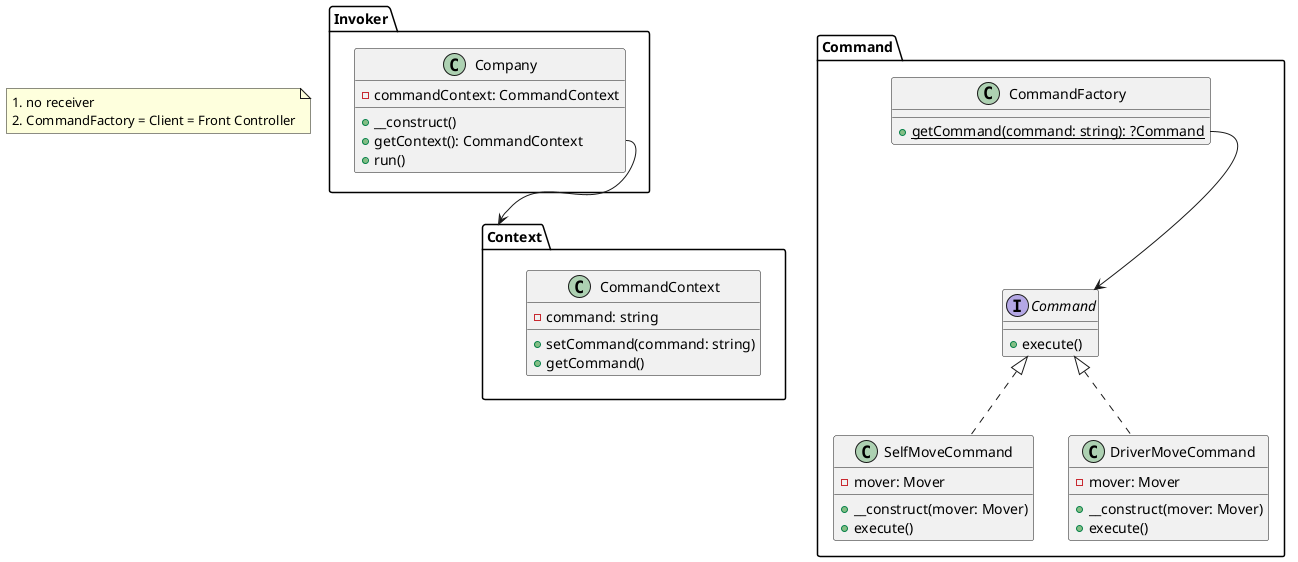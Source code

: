 @startuml Command - extend
    package Invoker {
        class Company {
            -commandContext: CommandContext
            +__construct()
            +getContext(): CommandContext
            +run()
        }
    }
    Company::getContext --> Context
    package Context {
        class CommandContext {
            -command: string
            +setCommand(command: string)
            +getCommand()
        }
    }
    package Command {
        class CommandFactory {
            +{static}getCommand(command: string): ?Command
        }
        CommandFactory::getCommand --> Command
        interface Command {
            +execute()
        }
        class SelfMoveCommand implements Command {
            -mover: Mover
            +__construct(mover: Mover)
            +execute()
        }
        class DriverMoveCommand implements Command {
            -mover: Mover
            +__construct(mover: Mover)
            +execute()
        }
    }

    note as n1
        1. no receiver
        2. CommandFactory = Client = Front Controller
    end note
@enduml
